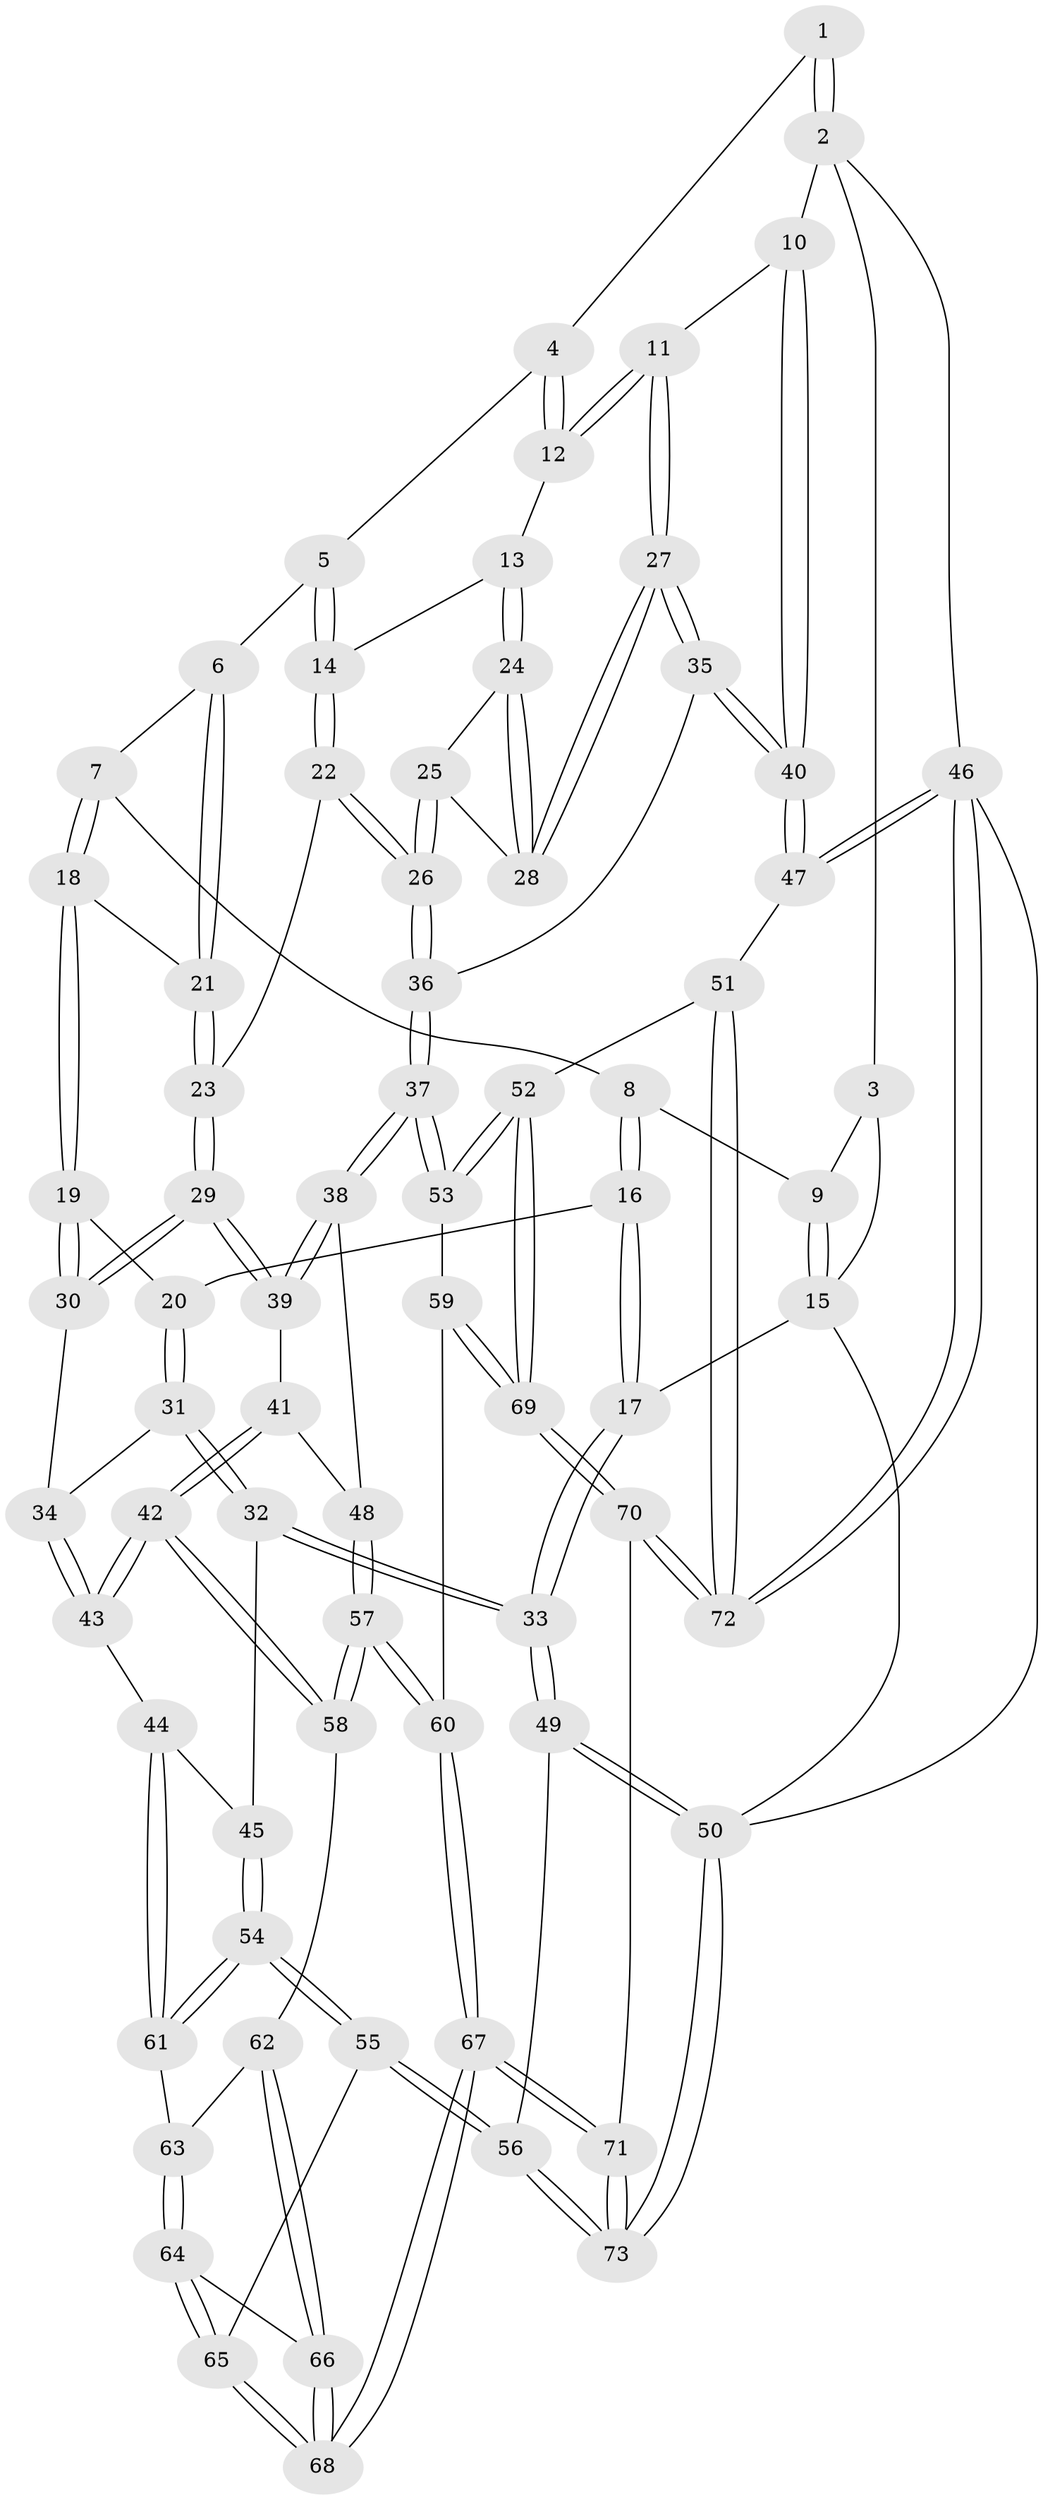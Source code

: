 // Generated by graph-tools (version 1.1) at 2025/00/03/09/25 05:00:54]
// undirected, 73 vertices, 179 edges
graph export_dot {
graph [start="1"]
  node [color=gray90,style=filled];
  1 [pos="+0.9193312087943614+0"];
  2 [pos="+1+0"];
  3 [pos="+0.3577559341633049+0"];
  4 [pos="+0.8677931617228797+0"];
  5 [pos="+0.5963000933578141+0.21635348608221616"];
  6 [pos="+0.5259096055435029+0.23188181878415726"];
  7 [pos="+0.4430583539714142+0.2156855889792079"];
  8 [pos="+0.3079111270535546+0.1357660176918419"];
  9 [pos="+0.305901616689347+0.12231863239207413"];
  10 [pos="+1+0"];
  11 [pos="+0.8882421923951664+0.3732171069066339"];
  12 [pos="+0.8193674878334931+0.2928643619284744"];
  13 [pos="+0.801362334950991+0.30531796587031834"];
  14 [pos="+0.6535375702406372+0.3047857631244805"];
  15 [pos="+0+0"];
  16 [pos="+0.22242442197799342+0.2704644136285774"];
  17 [pos="+0+0.3775210840888731"];
  18 [pos="+0.430551263691669+0.38964990067429767"];
  19 [pos="+0.40971520775411924+0.42132192630410625"];
  20 [pos="+0.2561521458482025+0.36081770154252457"];
  21 [pos="+0.5423540256025183+0.39540704149132794"];
  22 [pos="+0.6666379331955437+0.4489269410082692"];
  23 [pos="+0.5796692442974931+0.45632019265121343"];
  24 [pos="+0.760917180206597+0.37190896491604597"];
  25 [pos="+0.7342054182052267+0.40413418214992713"];
  26 [pos="+0.6678990110226131+0.44957330105353915"];
  27 [pos="+0.9099646056119324+0.4597890140724074"];
  28 [pos="+0.8787913788922872+0.44758210644808466"];
  29 [pos="+0.4983763858277026+0.5344046468754174"];
  30 [pos="+0.429097734277101+0.5135163945217883"];
  31 [pos="+0.2477567819375078+0.5095771943798549"];
  32 [pos="+0.18006770345553916+0.5846414589645711"];
  33 [pos="+0+0.5837043308899796"];
  34 [pos="+0.3964597881011031+0.5283041311957332"];
  35 [pos="+0.9390237593448837+0.5199945646499977"];
  36 [pos="+0.744927965904104+0.5663102800610927"];
  37 [pos="+0.7078859464467168+0.6488170138870127"];
  38 [pos="+0.6175175552244404+0.6310526315386401"];
  39 [pos="+0.5025262123611147+0.5469918556203156"];
  40 [pos="+1+0.5940904114202157"];
  41 [pos="+0.4946560464845658+0.5813605782407434"];
  42 [pos="+0.4128115442293264+0.7000161732523443"];
  43 [pos="+0.35398153394936316+0.67372395225371"];
  44 [pos="+0.34490579606660415+0.6754023648066697"];
  45 [pos="+0.20893132460644664+0.6200178860493307"];
  46 [pos="+1+1"];
  47 [pos="+1+0.692549579537021"];
  48 [pos="+0.5273634467684204+0.7002103370009636"];
  49 [pos="+0+0.8936662507666233"];
  50 [pos="+0+1"];
  51 [pos="+0.8258085713951846+0.8006690971424014"];
  52 [pos="+0.7999110037322124+0.7956726693298499"];
  53 [pos="+0.7124426650852115+0.6803173945908042"];
  54 [pos="+0.2176609918691747+0.767007208477731"];
  55 [pos="+0.17819706469375124+0.8415477588362549"];
  56 [pos="+0.16130712724099597+0.8486402676115121"];
  57 [pos="+0.5019599583008356+0.7727706508275991"];
  58 [pos="+0.4554739490193962+0.7561402162481728"];
  59 [pos="+0.5496697678214878+0.8007301809388914"];
  60 [pos="+0.5283237122675132+0.8015351827414964"];
  61 [pos="+0.30951182591757637+0.755458371472565"];
  62 [pos="+0.41942974340704847+0.7818867669995468"];
  63 [pos="+0.32586553549417313+0.7900826966764927"];
  64 [pos="+0.3114193914222867+0.8553858023735325"];
  65 [pos="+0.2996524497109282+0.875773792703559"];
  66 [pos="+0.3961931510449856+0.821956529270645"];
  67 [pos="+0.4343792830749234+1"];
  68 [pos="+0.41793600322904995+1"];
  69 [pos="+0.6935689083694923+0.8958310607323372"];
  70 [pos="+0.633824382781048+1"];
  71 [pos="+0.44436217680373025+1"];
  72 [pos="+0.9811828197013169+1"];
  73 [pos="+0.3684894906395299+1"];
  1 -- 2;
  1 -- 2;
  1 -- 4;
  2 -- 3;
  2 -- 10;
  2 -- 46;
  3 -- 9;
  3 -- 15;
  4 -- 5;
  4 -- 12;
  4 -- 12;
  5 -- 6;
  5 -- 14;
  5 -- 14;
  6 -- 7;
  6 -- 21;
  6 -- 21;
  7 -- 8;
  7 -- 18;
  7 -- 18;
  8 -- 9;
  8 -- 16;
  8 -- 16;
  9 -- 15;
  9 -- 15;
  10 -- 11;
  10 -- 40;
  10 -- 40;
  11 -- 12;
  11 -- 12;
  11 -- 27;
  11 -- 27;
  12 -- 13;
  13 -- 14;
  13 -- 24;
  13 -- 24;
  14 -- 22;
  14 -- 22;
  15 -- 17;
  15 -- 50;
  16 -- 17;
  16 -- 17;
  16 -- 20;
  17 -- 33;
  17 -- 33;
  18 -- 19;
  18 -- 19;
  18 -- 21;
  19 -- 20;
  19 -- 30;
  19 -- 30;
  20 -- 31;
  20 -- 31;
  21 -- 23;
  21 -- 23;
  22 -- 23;
  22 -- 26;
  22 -- 26;
  23 -- 29;
  23 -- 29;
  24 -- 25;
  24 -- 28;
  24 -- 28;
  25 -- 26;
  25 -- 26;
  25 -- 28;
  26 -- 36;
  26 -- 36;
  27 -- 28;
  27 -- 28;
  27 -- 35;
  27 -- 35;
  29 -- 30;
  29 -- 30;
  29 -- 39;
  29 -- 39;
  30 -- 34;
  31 -- 32;
  31 -- 32;
  31 -- 34;
  32 -- 33;
  32 -- 33;
  32 -- 45;
  33 -- 49;
  33 -- 49;
  34 -- 43;
  34 -- 43;
  35 -- 36;
  35 -- 40;
  35 -- 40;
  36 -- 37;
  36 -- 37;
  37 -- 38;
  37 -- 38;
  37 -- 53;
  37 -- 53;
  38 -- 39;
  38 -- 39;
  38 -- 48;
  39 -- 41;
  40 -- 47;
  40 -- 47;
  41 -- 42;
  41 -- 42;
  41 -- 48;
  42 -- 43;
  42 -- 43;
  42 -- 58;
  42 -- 58;
  43 -- 44;
  44 -- 45;
  44 -- 61;
  44 -- 61;
  45 -- 54;
  45 -- 54;
  46 -- 47;
  46 -- 47;
  46 -- 72;
  46 -- 72;
  46 -- 50;
  47 -- 51;
  48 -- 57;
  48 -- 57;
  49 -- 50;
  49 -- 50;
  49 -- 56;
  50 -- 73;
  50 -- 73;
  51 -- 52;
  51 -- 72;
  51 -- 72;
  52 -- 53;
  52 -- 53;
  52 -- 69;
  52 -- 69;
  53 -- 59;
  54 -- 55;
  54 -- 55;
  54 -- 61;
  54 -- 61;
  55 -- 56;
  55 -- 56;
  55 -- 65;
  56 -- 73;
  56 -- 73;
  57 -- 58;
  57 -- 58;
  57 -- 60;
  57 -- 60;
  58 -- 62;
  59 -- 60;
  59 -- 69;
  59 -- 69;
  60 -- 67;
  60 -- 67;
  61 -- 63;
  62 -- 63;
  62 -- 66;
  62 -- 66;
  63 -- 64;
  63 -- 64;
  64 -- 65;
  64 -- 65;
  64 -- 66;
  65 -- 68;
  65 -- 68;
  66 -- 68;
  66 -- 68;
  67 -- 68;
  67 -- 68;
  67 -- 71;
  67 -- 71;
  69 -- 70;
  69 -- 70;
  70 -- 71;
  70 -- 72;
  70 -- 72;
  71 -- 73;
  71 -- 73;
}
